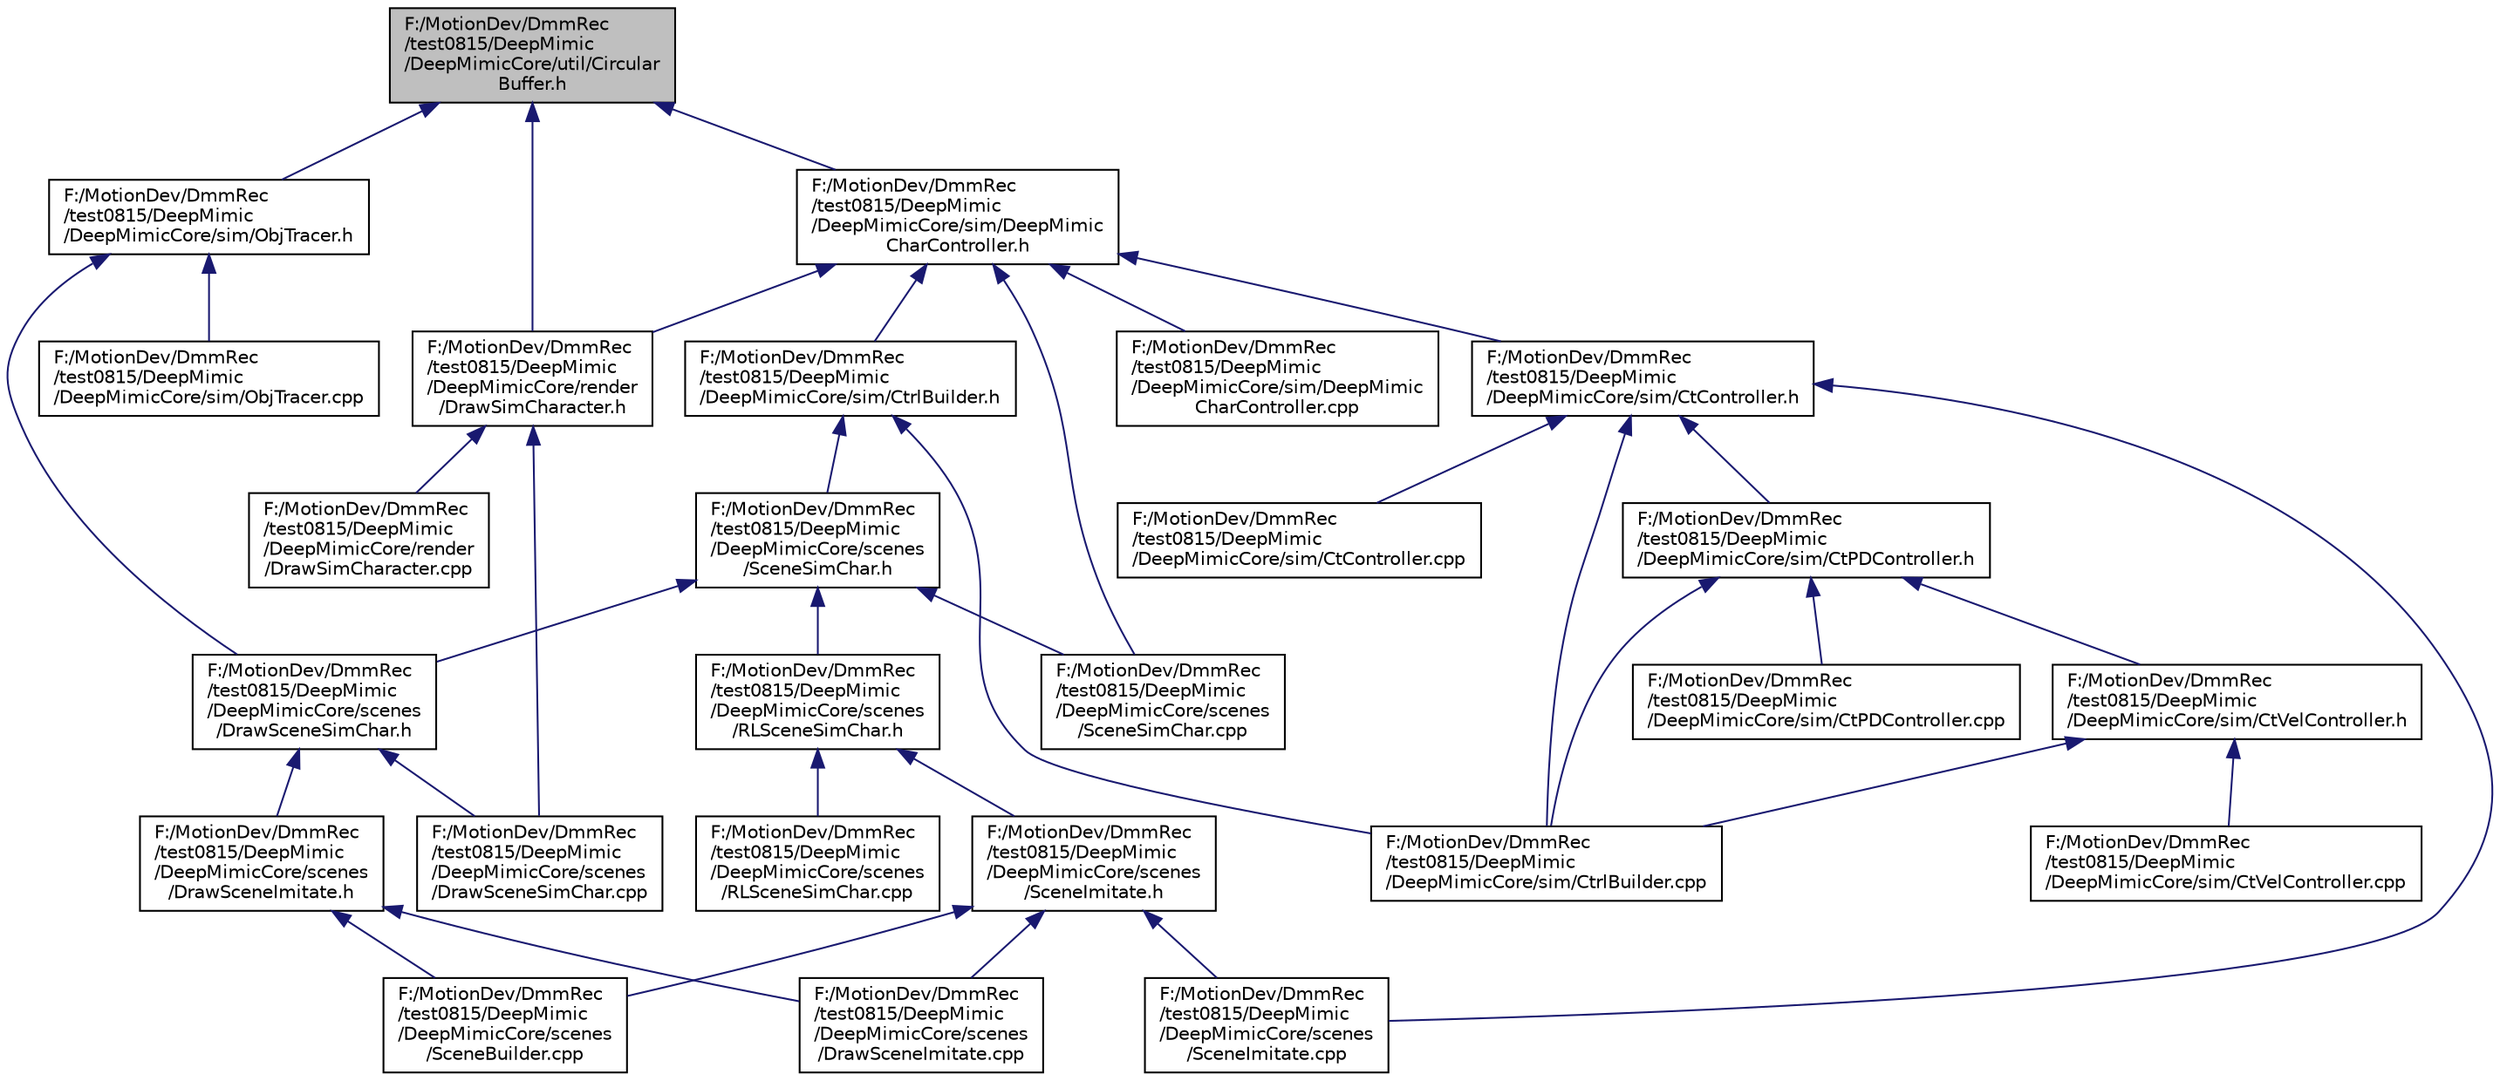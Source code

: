 digraph "F:/MotionDev/DmmRec/test0815/DeepMimic/DeepMimicCore/util/CircularBuffer.h"
{
 // LATEX_PDF_SIZE
  edge [fontname="Helvetica",fontsize="10",labelfontname="Helvetica",labelfontsize="10"];
  node [fontname="Helvetica",fontsize="10",shape=record];
  Node1 [label="F:/MotionDev/DmmRec\l/test0815/DeepMimic\l/DeepMimicCore/util/Circular\lBuffer.h",height=0.2,width=0.4,color="black", fillcolor="grey75", style="filled", fontcolor="black",tooltip=" "];
  Node1 -> Node2 [dir="back",color="midnightblue",fontsize="10",style="solid",fontname="Helvetica"];
  Node2 [label="F:/MotionDev/DmmRec\l/test0815/DeepMimic\l/DeepMimicCore/render\l/DrawSimCharacter.h",height=0.2,width=0.4,color="black", fillcolor="white", style="filled",URL="$_draw_sim_character_8h.html",tooltip=" "];
  Node2 -> Node3 [dir="back",color="midnightblue",fontsize="10",style="solid",fontname="Helvetica"];
  Node3 [label="F:/MotionDev/DmmRec\l/test0815/DeepMimic\l/DeepMimicCore/render\l/DrawSimCharacter.cpp",height=0.2,width=0.4,color="black", fillcolor="white", style="filled",URL="$_draw_sim_character_8cpp.html",tooltip=" "];
  Node2 -> Node4 [dir="back",color="midnightblue",fontsize="10",style="solid",fontname="Helvetica"];
  Node4 [label="F:/MotionDev/DmmRec\l/test0815/DeepMimic\l/DeepMimicCore/scenes\l/DrawSceneSimChar.cpp",height=0.2,width=0.4,color="black", fillcolor="white", style="filled",URL="$_draw_scene_sim_char_8cpp.html",tooltip=" "];
  Node1 -> Node5 [dir="back",color="midnightblue",fontsize="10",style="solid",fontname="Helvetica"];
  Node5 [label="F:/MotionDev/DmmRec\l/test0815/DeepMimic\l/DeepMimicCore/sim/DeepMimic\lCharController.h",height=0.2,width=0.4,color="black", fillcolor="white", style="filled",URL="$_deep_mimic_char_controller_8h.html",tooltip=" "];
  Node5 -> Node2 [dir="back",color="midnightblue",fontsize="10",style="solid",fontname="Helvetica"];
  Node5 -> Node6 [dir="back",color="midnightblue",fontsize="10",style="solid",fontname="Helvetica"];
  Node6 [label="F:/MotionDev/DmmRec\l/test0815/DeepMimic\l/DeepMimicCore/scenes\l/SceneSimChar.cpp",height=0.2,width=0.4,color="black", fillcolor="white", style="filled",URL="$_scene_sim_char_8cpp.html",tooltip=" "];
  Node5 -> Node7 [dir="back",color="midnightblue",fontsize="10",style="solid",fontname="Helvetica"];
  Node7 [label="F:/MotionDev/DmmRec\l/test0815/DeepMimic\l/DeepMimicCore/sim/CtController.h",height=0.2,width=0.4,color="black", fillcolor="white", style="filled",URL="$_ct_controller_8h.html",tooltip=" "];
  Node7 -> Node8 [dir="back",color="midnightblue",fontsize="10",style="solid",fontname="Helvetica"];
  Node8 [label="F:/MotionDev/DmmRec\l/test0815/DeepMimic\l/DeepMimicCore/scenes\l/SceneImitate.cpp",height=0.2,width=0.4,color="black", fillcolor="white", style="filled",URL="$_scene_imitate_8cpp.html",tooltip=" "];
  Node7 -> Node9 [dir="back",color="midnightblue",fontsize="10",style="solid",fontname="Helvetica"];
  Node9 [label="F:/MotionDev/DmmRec\l/test0815/DeepMimic\l/DeepMimicCore/sim/CtController.cpp",height=0.2,width=0.4,color="black", fillcolor="white", style="filled",URL="$_ct_controller_8cpp.html",tooltip=" "];
  Node7 -> Node10 [dir="back",color="midnightblue",fontsize="10",style="solid",fontname="Helvetica"];
  Node10 [label="F:/MotionDev/DmmRec\l/test0815/DeepMimic\l/DeepMimicCore/sim/CtPDController.h",height=0.2,width=0.4,color="black", fillcolor="white", style="filled",URL="$_ct_p_d_controller_8h.html",tooltip=" "];
  Node10 -> Node11 [dir="back",color="midnightblue",fontsize="10",style="solid",fontname="Helvetica"];
  Node11 [label="F:/MotionDev/DmmRec\l/test0815/DeepMimic\l/DeepMimicCore/sim/CtPDController.cpp",height=0.2,width=0.4,color="black", fillcolor="white", style="filled",URL="$_ct_p_d_controller_8cpp.html",tooltip=" "];
  Node10 -> Node12 [dir="back",color="midnightblue",fontsize="10",style="solid",fontname="Helvetica"];
  Node12 [label="F:/MotionDev/DmmRec\l/test0815/DeepMimic\l/DeepMimicCore/sim/CtrlBuilder.cpp",height=0.2,width=0.4,color="black", fillcolor="white", style="filled",URL="$_ctrl_builder_8cpp.html",tooltip=" "];
  Node10 -> Node13 [dir="back",color="midnightblue",fontsize="10",style="solid",fontname="Helvetica"];
  Node13 [label="F:/MotionDev/DmmRec\l/test0815/DeepMimic\l/DeepMimicCore/sim/CtVelController.h",height=0.2,width=0.4,color="black", fillcolor="white", style="filled",URL="$_ct_vel_controller_8h.html",tooltip=" "];
  Node13 -> Node12 [dir="back",color="midnightblue",fontsize="10",style="solid",fontname="Helvetica"];
  Node13 -> Node14 [dir="back",color="midnightblue",fontsize="10",style="solid",fontname="Helvetica"];
  Node14 [label="F:/MotionDev/DmmRec\l/test0815/DeepMimic\l/DeepMimicCore/sim/CtVelController.cpp",height=0.2,width=0.4,color="black", fillcolor="white", style="filled",URL="$_ct_vel_controller_8cpp.html",tooltip=" "];
  Node7 -> Node12 [dir="back",color="midnightblue",fontsize="10",style="solid",fontname="Helvetica"];
  Node5 -> Node15 [dir="back",color="midnightblue",fontsize="10",style="solid",fontname="Helvetica"];
  Node15 [label="F:/MotionDev/DmmRec\l/test0815/DeepMimic\l/DeepMimicCore/sim/CtrlBuilder.h",height=0.2,width=0.4,color="black", fillcolor="white", style="filled",URL="$_ctrl_builder_8h.html",tooltip=" "];
  Node15 -> Node16 [dir="back",color="midnightblue",fontsize="10",style="solid",fontname="Helvetica"];
  Node16 [label="F:/MotionDev/DmmRec\l/test0815/DeepMimic\l/DeepMimicCore/scenes\l/SceneSimChar.h",height=0.2,width=0.4,color="black", fillcolor="white", style="filled",URL="$_scene_sim_char_8h.html",tooltip=" "];
  Node16 -> Node17 [dir="back",color="midnightblue",fontsize="10",style="solid",fontname="Helvetica"];
  Node17 [label="F:/MotionDev/DmmRec\l/test0815/DeepMimic\l/DeepMimicCore/scenes\l/DrawSceneSimChar.h",height=0.2,width=0.4,color="black", fillcolor="white", style="filled",URL="$_draw_scene_sim_char_8h.html",tooltip=" "];
  Node17 -> Node18 [dir="back",color="midnightblue",fontsize="10",style="solid",fontname="Helvetica"];
  Node18 [label="F:/MotionDev/DmmRec\l/test0815/DeepMimic\l/DeepMimicCore/scenes\l/DrawSceneImitate.h",height=0.2,width=0.4,color="black", fillcolor="white", style="filled",URL="$_draw_scene_imitate_8h.html",tooltip=" "];
  Node18 -> Node19 [dir="back",color="midnightblue",fontsize="10",style="solid",fontname="Helvetica"];
  Node19 [label="F:/MotionDev/DmmRec\l/test0815/DeepMimic\l/DeepMimicCore/scenes\l/DrawSceneImitate.cpp",height=0.2,width=0.4,color="black", fillcolor="white", style="filled",URL="$_draw_scene_imitate_8cpp.html",tooltip=" "];
  Node18 -> Node20 [dir="back",color="midnightblue",fontsize="10",style="solid",fontname="Helvetica"];
  Node20 [label="F:/MotionDev/DmmRec\l/test0815/DeepMimic\l/DeepMimicCore/scenes\l/SceneBuilder.cpp",height=0.2,width=0.4,color="black", fillcolor="white", style="filled",URL="$_scene_builder_8cpp.html",tooltip=" "];
  Node17 -> Node4 [dir="back",color="midnightblue",fontsize="10",style="solid",fontname="Helvetica"];
  Node16 -> Node21 [dir="back",color="midnightblue",fontsize="10",style="solid",fontname="Helvetica"];
  Node21 [label="F:/MotionDev/DmmRec\l/test0815/DeepMimic\l/DeepMimicCore/scenes\l/RLSceneSimChar.h",height=0.2,width=0.4,color="black", fillcolor="white", style="filled",URL="$_r_l_scene_sim_char_8h.html",tooltip=" "];
  Node21 -> Node22 [dir="back",color="midnightblue",fontsize="10",style="solid",fontname="Helvetica"];
  Node22 [label="F:/MotionDev/DmmRec\l/test0815/DeepMimic\l/DeepMimicCore/scenes\l/SceneImitate.h",height=0.2,width=0.4,color="black", fillcolor="white", style="filled",URL="$_scene_imitate_8h.html",tooltip=" "];
  Node22 -> Node19 [dir="back",color="midnightblue",fontsize="10",style="solid",fontname="Helvetica"];
  Node22 -> Node20 [dir="back",color="midnightblue",fontsize="10",style="solid",fontname="Helvetica"];
  Node22 -> Node8 [dir="back",color="midnightblue",fontsize="10",style="solid",fontname="Helvetica"];
  Node21 -> Node23 [dir="back",color="midnightblue",fontsize="10",style="solid",fontname="Helvetica"];
  Node23 [label="F:/MotionDev/DmmRec\l/test0815/DeepMimic\l/DeepMimicCore/scenes\l/RLSceneSimChar.cpp",height=0.2,width=0.4,color="black", fillcolor="white", style="filled",URL="$_r_l_scene_sim_char_8cpp.html",tooltip=" "];
  Node16 -> Node6 [dir="back",color="midnightblue",fontsize="10",style="solid",fontname="Helvetica"];
  Node15 -> Node12 [dir="back",color="midnightblue",fontsize="10",style="solid",fontname="Helvetica"];
  Node5 -> Node24 [dir="back",color="midnightblue",fontsize="10",style="solid",fontname="Helvetica"];
  Node24 [label="F:/MotionDev/DmmRec\l/test0815/DeepMimic\l/DeepMimicCore/sim/DeepMimic\lCharController.cpp",height=0.2,width=0.4,color="black", fillcolor="white", style="filled",URL="$_deep_mimic_char_controller_8cpp.html",tooltip=" "];
  Node1 -> Node25 [dir="back",color="midnightblue",fontsize="10",style="solid",fontname="Helvetica"];
  Node25 [label="F:/MotionDev/DmmRec\l/test0815/DeepMimic\l/DeepMimicCore/sim/ObjTracer.h",height=0.2,width=0.4,color="black", fillcolor="white", style="filled",URL="$_obj_tracer_8h.html",tooltip=" "];
  Node25 -> Node17 [dir="back",color="midnightblue",fontsize="10",style="solid",fontname="Helvetica"];
  Node25 -> Node26 [dir="back",color="midnightblue",fontsize="10",style="solid",fontname="Helvetica"];
  Node26 [label="F:/MotionDev/DmmRec\l/test0815/DeepMimic\l/DeepMimicCore/sim/ObjTracer.cpp",height=0.2,width=0.4,color="black", fillcolor="white", style="filled",URL="$_obj_tracer_8cpp.html",tooltip=" "];
}
